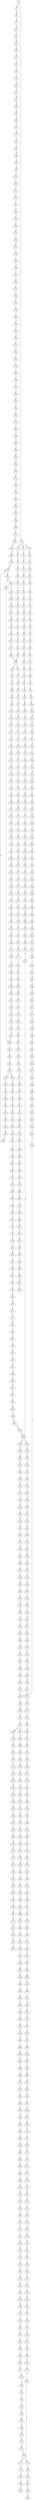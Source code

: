 strict digraph  {
	S0 -> S1 [ label = C ];
	S0 -> S2 [ label = G ];
	S1 -> S3 [ label = A ];
	S2 -> S4 [ label = A ];
	S2 -> S5 [ label = T ];
	S2 -> S6 [ label = G ];
	S3 -> S7 [ label = T ];
	S4 -> S8 [ label = G ];
	S5 -> S9 [ label = T ];
	S6 -> S10 [ label = A ];
	S7 -> S11 [ label = G ];
	S8 -> S12 [ label = G ];
	S9 -> S13 [ label = G ];
	S10 -> S14 [ label = G ];
	S11 -> S15 [ label = T ];
	S12 -> S16 [ label = A ];
	S13 -> S17 [ label = C ];
	S14 -> S18 [ label = A ];
	S15 -> S19 [ label = G ];
	S16 -> S20 [ label = G ];
	S17 -> S21 [ label = A ];
	S18 -> S22 [ label = A ];
	S19 -> S23 [ label = C ];
	S20 -> S24 [ label = A ];
	S21 -> S25 [ label = C ];
	S22 -> S26 [ label = C ];
	S23 -> S27 [ label = A ];
	S24 -> S28 [ label = C ];
	S25 -> S29 [ label = T ];
	S26 -> S30 [ label = A ];
	S27 -> S31 [ label = T ];
	S28 -> S32 [ label = C ];
	S29 -> S33 [ label = G ];
	S30 -> S34 [ label = A ];
	S31 -> S35 [ label = T ];
	S32 -> S36 [ label = A ];
	S33 -> S37 [ label = C ];
	S34 -> S38 [ label = G ];
	S35 -> S39 [ label = T ];
	S36 -> S40 [ label = C ];
	S37 -> S41 [ label = G ];
	S38 -> S42 [ label = T ];
	S39 -> S43 [ label = A ];
	S40 -> S44 [ label = G ];
	S41 -> S45 [ label = T ];
	S42 -> S46 [ label = A ];
	S43 -> S47 [ label = G ];
	S44 -> S48 [ label = T ];
	S45 -> S49 [ label = G ];
	S46 -> S50 [ label = C ];
	S47 -> S51 [ label = A ];
	S48 -> S52 [ label = C ];
	S49 -> S53 [ label = T ];
	S50 -> S54 [ label = C ];
	S51 -> S55 [ label = G ];
	S52 -> S56 [ label = C ];
	S53 -> S57 [ label = A ];
	S54 -> S58 [ label = G ];
	S55 -> S59 [ label = T ];
	S56 -> S60 [ label = C ];
	S57 -> S61 [ label = C ];
	S58 -> S62 [ label = G ];
	S59 -> S63 [ label = A ];
	S60 -> S64 [ label = T ];
	S61 -> S65 [ label = A ];
	S62 -> S66 [ label = C ];
	S63 -> S67 [ label = G ];
	S64 -> S68 [ label = A ];
	S65 -> S69 [ label = G ];
	S66 -> S70 [ label = T ];
	S67 -> S71 [ label = A ];
	S68 -> S72 [ label = C ];
	S68 -> S73 [ label = G ];
	S69 -> S74 [ label = C ];
	S70 -> S75 [ label = C ];
	S71 -> S76 [ label = C ];
	S72 -> S77 [ label = G ];
	S73 -> S78 [ label = T ];
	S74 -> S79 [ label = T ];
	S75 -> S80 [ label = C ];
	S76 -> S81 [ label = C ];
	S77 -> S82 [ label = C ];
	S78 -> S83 [ label = G ];
	S79 -> S84 [ label = A ];
	S80 -> S85 [ label = G ];
	S81 -> S86 [ label = G ];
	S82 -> S87 [ label = C ];
	S83 -> S88 [ label = C ];
	S84 -> S89 [ label = A ];
	S85 -> S90 [ label = C ];
	S86 -> S91 [ label = C ];
	S87 -> S92 [ label = G ];
	S88 -> S93 [ label = A ];
	S89 -> S94 [ label = T ];
	S90 -> S95 [ label = G ];
	S91 -> S96 [ label = G ];
	S92 -> S97 [ label = G ];
	S93 -> S98 [ label = C ];
	S94 -> S99 [ label = T ];
	S95 -> S100 [ label = C ];
	S96 -> S101 [ label = G ];
	S97 -> S102 [ label = C ];
	S98 -> S103 [ label = T ];
	S99 -> S104 [ label = A ];
	S100 -> S105 [ label = C ];
	S101 -> S106 [ label = C ];
	S102 -> S107 [ label = C ];
	S103 -> S108 [ label = A ];
	S104 -> S109 [ label = A ];
	S105 -> S110 [ label = A ];
	S106 -> S111 [ label = C ];
	S107 -> S112 [ label = C ];
	S108 -> S113 [ label = G ];
	S109 -> S114 [ label = G ];
	S110 -> S115 [ label = G ];
	S111 -> S116 [ label = C ];
	S112 -> S117 [ label = C ];
	S113 -> S118 [ label = A ];
	S114 -> S119 [ label = G ];
	S115 -> S120 [ label = C ];
	S116 -> S121 [ label = T ];
	S117 -> S122 [ label = T ];
	S118 -> S123 [ label = C ];
	S119 -> S124 [ label = C ];
	S120 -> S125 [ label = G ];
	S121 -> S126 [ label = A ];
	S122 -> S127 [ label = C ];
	S123 -> S128 [ label = C ];
	S124 -> S129 [ label = C ];
	S125 -> S130 [ label = A ];
	S126 -> S131 [ label = T ];
	S127 -> S132 [ label = T ];
	S128 -> S133 [ label = T ];
	S129 -> S134 [ label = G ];
	S130 -> S135 [ label = C ];
	S131 -> S136 [ label = T ];
	S132 -> S137 [ label = G ];
	S133 -> S138 [ label = C ];
	S134 -> S139 [ label = T ];
	S135 -> S140 [ label = T ];
	S136 -> S141 [ label = G ];
	S137 -> S142 [ label = C ];
	S138 -> S143 [ label = C ];
	S139 -> S144 [ label = A ];
	S140 -> S145 [ label = G ];
	S141 -> S146 [ label = T ];
	S142 -> S147 [ label = C ];
	S143 -> S148 [ label = T ];
	S144 -> S149 [ label = A ];
	S145 -> S150 [ label = G ];
	S146 -> S151 [ label = A ];
	S147 -> S152 [ label = A ];
	S148 -> S153 [ label = T ];
	S149 -> S154 [ label = A ];
	S150 -> S155 [ label = G ];
	S151 -> S156 [ label = C ];
	S152 -> S157 [ label = T ];
	S153 -> S158 [ label = G ];
	S154 -> S159 [ label = C ];
	S155 -> S160 [ label = C ];
	S156 -> S161 [ label = T ];
	S157 -> S162 [ label = C ];
	S158 -> S163 [ label = G ];
	S159 -> S164 [ label = A ];
	S160 -> S165 [ label = G ];
	S161 -> S166 [ label = A ];
	S162 -> S167 [ label = G ];
	S163 -> S168 [ label = T ];
	S164 -> S169 [ label = A ];
	S165 -> S170 [ label = A ];
	S166 -> S171 [ label = C ];
	S167 -> S172 [ label = G ];
	S168 -> S173 [ label = C ];
	S169 -> S174 [ label = A ];
	S170 -> S175 [ label = C ];
	S171 -> S176 [ label = G ];
	S172 -> S177 [ label = T ];
	S173 -> S178 [ label = G ];
	S174 -> S179 [ label = C ];
	S175 -> S180 [ label = G ];
	S176 -> S181 [ label = C ];
	S177 -> S182 [ label = C ];
	S178 -> S183 [ label = T ];
	S179 -> S184 [ label = C ];
	S180 -> S185 [ label = T ];
	S181 -> S186 [ label = C ];
	S182 -> S187 [ label = C ];
	S183 -> S188 [ label = C ];
	S184 -> S189 [ label = T ];
	S185 -> S190 [ label = C ];
	S186 -> S191 [ label = C ];
	S187 -> S192 [ label = G ];
	S188 -> S193 [ label = G ];
	S189 -> S194 [ label = T ];
	S190 -> S195 [ label = C ];
	S191 -> S196 [ label = C ];
	S192 -> S197 [ label = C ];
	S193 -> S198 [ label = G ];
	S194 -> S199 [ label = G ];
	S195 -> S200 [ label = C ];
	S196 -> S201 [ label = G ];
	S197 -> S202 [ label = A ];
	S198 -> S203 [ label = A ];
	S199 -> S204 [ label = A ];
	S200 -> S205 [ label = G ];
	S201 -> S206 [ label = A ];
	S202 -> S207 [ label = A ];
	S203 -> S208 [ label = C ];
	S204 -> S209 [ label = T ];
	S205 -> S210 [ label = C ];
	S206 -> S211 [ label = T ];
	S207 -> S212 [ label = G ];
	S208 -> S213 [ label = A ];
	S209 -> S214 [ label = T ];
	S210 -> S215 [ label = A ];
	S211 -> S216 [ label = G ];
	S212 -> S217 [ label = G ];
	S213 -> S218 [ label = G ];
	S214 -> S219 [ label = C ];
	S215 -> S220 [ label = G ];
	S216 -> S221 [ label = G ];
	S217 -> S222 [ label = A ];
	S218 -> S223 [ label = C ];
	S219 -> S224 [ label = A ];
	S220 -> S225 [ label = T ];
	S221 -> S226 [ label = T ];
	S222 -> S227 [ label = G ];
	S223 -> S228 [ label = C ];
	S224 -> S229 [ label = A ];
	S225 -> S230 [ label = G ];
	S226 -> S231 [ label = C ];
	S227 -> S232 [ label = C ];
	S228 -> S233 [ label = T ];
	S229 -> S234 [ label = A ];
	S230 -> S235 [ label = A ];
	S231 -> S236 [ label = C ];
	S232 -> S237 [ label = G ];
	S233 -> S238 [ label = T ];
	S234 -> S239 [ label = T ];
	S235 -> S240 [ label = G ];
	S236 -> S241 [ label = C ];
	S237 -> S242 [ label = G ];
	S238 -> S243 [ label = C ];
	S239 -> S244 [ label = A ];
	S240 -> S245 [ label = T ];
	S241 -> S246 [ label = A ];
	S242 -> S247 [ label = C ];
	S243 -> S248 [ label = T ];
	S244 -> S249 [ label = G ];
	S245 -> S250 [ label = G ];
	S246 -> S251 [ label = C ];
	S247 -> S252 [ label = G ];
	S248 -> S253 [ label = C ];
	S249 -> S254 [ label = A ];
	S250 -> S255 [ label = C ];
	S251 -> S256 [ label = C ];
	S252 -> S257 [ label = A ];
	S253 -> S258 [ label = G ];
	S254 -> S259 [ label = C ];
	S255 -> S260 [ label = G ];
	S256 -> S261 [ label = A ];
	S257 -> S262 [ label = G ];
	S258 -> S263 [ label = G ];
	S259 -> S264 [ label = G ];
	S260 -> S265 [ label = A ];
	S261 -> S266 [ label = G ];
	S262 -> S267 [ label = A ];
	S263 -> S268 [ label = A ];
	S264 -> S269 [ label = C ];
	S265 -> S270 [ label = C ];
	S266 -> S271 [ label = T ];
	S267 -> S272 [ label = G ];
	S268 -> S273 [ label = C ];
	S269 -> S274 [ label = G ];
	S270 -> S275 [ label = T ];
	S271 -> S276 [ label = T ];
	S272 -> S277 [ label = G ];
	S273 -> S278 [ label = A ];
	S274 -> S279 [ label = T ];
	S275 -> S280 [ label = G ];
	S276 -> S281 [ label = C ];
	S277 -> S282 [ label = C ];
	S278 -> S283 [ label = C ];
	S279 -> S284 [ label = A ];
	S280 -> S285 [ label = C ];
	S281 -> S286 [ label = A ];
	S282 -> S287 [ label = G ];
	S283 -> S288 [ label = T ];
	S284 -> S289 [ label = G ];
	S284 -> S290 [ label = A ];
	S285 -> S291 [ label = T ];
	S286 -> S292 [ label = A ];
	S287 -> S293 [ label = C ];
	S288 -> S294 [ label = C ];
	S289 -> S295 [ label = A ];
	S290 -> S296 [ label = A ];
	S291 -> S297 [ label = A ];
	S292 -> S298 [ label = C ];
	S293 -> S299 [ label = A ];
	S294 -> S300 [ label = G ];
	S295 -> S301 [ label = A ];
	S296 -> S302 [ label = G ];
	S297 -> S303 [ label = C ];
	S298 -> S304 [ label = G ];
	S299 -> S305 [ label = G ];
	S300 -> S306 [ label = G ];
	S301 -> S307 [ label = G ];
	S302 -> S308 [ label = T ];
	S303 -> S309 [ label = A ];
	S304 -> S310 [ label = A ];
	S305 -> S311 [ label = C ];
	S306 -> S312 [ label = C ];
	S307 -> S313 [ label = G ];
	S308 -> S314 [ label = C ];
	S309 -> S315 [ label = A ];
	S310 -> S316 [ label = C ];
	S311 -> S317 [ label = G ];
	S312 -> S318 [ label = C ];
	S313 -> S319 [ label = A ];
	S314 -> S320 [ label = A ];
	S315 -> S321 [ label = C ];
	S316 -> S322 [ label = C ];
	S317 -> S323 [ label = C ];
	S318 -> S324 [ label = G ];
	S319 -> S325 [ label = G ];
	S320 -> S326 [ label = T ];
	S321 -> S327 [ label = C ];
	S322 -> S328 [ label = T ];
	S323 -> S329 [ label = G ];
	S324 -> S330 [ label = A ];
	S325 -> S331 [ label = A ];
	S326 -> S332 [ label = A ];
	S327 -> S333 [ label = A ];
	S328 -> S334 [ label = G ];
	S329 -> S335 [ label = A ];
	S330 -> S336 [ label = C ];
	S331 -> S337 [ label = T ];
	S332 -> S338 [ label = C ];
	S333 -> S339 [ label = C ];
	S334 -> S340 [ label = C ];
	S335 -> S341 [ label = G ];
	S336 -> S342 [ label = A ];
	S337 -> S343 [ label = G ];
	S338 -> S344 [ label = T ];
	S339 -> S345 [ label = C ];
	S340 -> S346 [ label = T ];
	S341 -> S347 [ label = C ];
	S342 -> S348 [ label = T ];
	S343 -> S349 [ label = T ];
	S344 -> S350 [ label = A ];
	S345 -> S351 [ label = C ];
	S346 -> S352 [ label = C ];
	S347 -> S353 [ label = T ];
	S348 -> S354 [ label = C ];
	S349 -> S355 [ label = T ];
	S350 -> S356 [ label = T ];
	S351 -> S357 [ label = G ];
	S352 -> S358 [ label = T ];
	S353 -> S359 [ label = G ];
	S354 -> S360 [ label = A ];
	S355 -> S361 [ label = A ];
	S356 -> S362 [ label = A ];
	S357 -> S363 [ label = A ];
	S358 -> S364 [ label = C ];
	S359 -> S365 [ label = C ];
	S360 -> S366 [ label = T ];
	S361 -> S367 [ label = T ];
	S362 -> S368 [ label = T ];
	S363 -> S369 [ label = G ];
	S364 -> S370 [ label = C ];
	S365 -> S371 [ label = T ];
	S366 -> S372 [ label = C ];
	S367 -> S373 [ label = A ];
	S368 -> S374 [ label = G ];
	S369 -> S375 [ label = G ];
	S370 -> S376 [ label = G ];
	S371 -> S377 [ label = A ];
	S372 -> S378 [ label = G ];
	S372 -> S379 [ label = A ];
	S373 -> S380 [ label = A ];
	S374 -> S381 [ label = C ];
	S375 -> S382 [ label = T ];
	S376 -> S383 [ label = C ];
	S377 -> S384 [ label = C ];
	S378 -> S385 [ label = C ];
	S379 -> S386 [ label = C ];
	S380 -> S387 [ label = T ];
	S381 -> S388 [ label = G ];
	S382 -> S389 [ label = G ];
	S383 -> S390 [ label = C ];
	S384 -> S391 [ label = G ];
	S385 -> S392 [ label = G ];
	S386 -> S393 [ label = G ];
	S387 -> S394 [ label = G ];
	S388 -> S395 [ label = C ];
	S389 -> S396 [ label = C ];
	S390 -> S397 [ label = G ];
	S391 -> S398 [ label = A ];
	S392 -> S399 [ label = T ];
	S393 -> S400 [ label = T ];
	S394 -> S401 [ label = C ];
	S395 -> S402 [ label = C ];
	S396 -> S403 [ label = A ];
	S397 -> S404 [ label = A ];
	S398 -> S405 [ label = G ];
	S399 -> S406 [ label = C ];
	S400 -> S407 [ label = T ];
	S401 -> S408 [ label = C ];
	S402 -> S409 [ label = A ];
	S403 -> S410 [ label = C ];
	S404 -> S411 [ label = C ];
	S405 -> S412 [ label = A ];
	S406 -> S413 [ label = C ];
	S407 -> S414 [ label = A ];
	S408 -> S415 [ label = A ];
	S409 -> S416 [ label = C ];
	S410 -> S417 [ label = C ];
	S411 -> S418 [ label = C ];
	S411 -> S419 [ label = A ];
	S412 -> S420 [ label = C ];
	S413 -> S421 [ label = G ];
	S414 -> S422 [ label = G ];
	S415 -> S423 [ label = C ];
	S416 -> S424 [ label = A ];
	S417 -> S425 [ label = T ];
	S418 -> S426 [ label = T ];
	S419 -> S348 [ label = T ];
	S420 -> S427 [ label = A ];
	S421 -> S428 [ label = C ];
	S422 -> S429 [ label = C ];
	S423 -> S430 [ label = G ];
	S424 -> S431 [ label = T ];
	S425 -> S432 [ label = T ];
	S426 -> S433 [ label = C ];
	S427 -> S434 [ label = C ];
	S428 -> S435 [ label = C ];
	S429 -> S436 [ label = C ];
	S430 -> S437 [ label = A ];
	S431 -> S438 [ label = T ];
	S432 -> S439 [ label = T ];
	S433 -> S440 [ label = T ];
	S434 -> S441 [ label = G ];
	S435 -> S442 [ label = G ];
	S436 -> S443 [ label = G ];
	S437 -> S444 [ label = G ];
	S438 -> S445 [ label = T ];
	S439 -> S446 [ label = C ];
	S440 -> S447 [ label = C ];
	S441 -> S448 [ label = C ];
	S442 -> S404 [ label = A ];
	S443 -> S449 [ label = A ];
	S444 -> S450 [ label = G ];
	S445 -> S451 [ label = G ];
	S446 -> S452 [ label = C ];
	S447 -> S453 [ label = G ];
	S448 -> S454 [ label = A ];
	S449 -> S455 [ label = C ];
	S450 -> S456 [ label = T ];
	S451 -> S457 [ label = A ];
	S452 -> S458 [ label = G ];
	S453 -> S459 [ label = T ];
	S454 -> S460 [ label = G ];
	S455 -> S461 [ label = A ];
	S456 -> S462 [ label = G ];
	S457 -> S463 [ label = C ];
	S458 -> S464 [ label = G ];
	S459 -> S465 [ label = C ];
	S460 -> S466 [ label = G ];
	S461 -> S467 [ label = A ];
	S462 -> S468 [ label = T ];
	S463 -> S469 [ label = G ];
	S464 -> S470 [ label = A ];
	S465 -> S471 [ label = C ];
	S466 -> S472 [ label = T ];
	S467 -> S473 [ label = G ];
	S468 -> S474 [ label = A ];
	S469 -> S475 [ label = T ];
	S470 -> S476 [ label = C ];
	S471 -> S477 [ label = C ];
	S472 -> S478 [ label = G ];
	S473 -> S479 [ label = T ];
	S474 -> S480 [ label = C ];
	S475 -> S481 [ label = T ];
	S476 -> S482 [ label = G ];
	S476 -> S483 [ label = A ];
	S477 -> S484 [ label = T ];
	S478 -> S485 [ label = C ];
	S479 -> S486 [ label = A ];
	S480 -> S487 [ label = C ];
	S481 -> S488 [ label = A ];
	S482 -> S489 [ label = T ];
	S483 -> S490 [ label = A ];
	S484 -> S68 [ label = A ];
	S485 -> S491 [ label = A ];
	S486 -> S492 [ label = G ];
	S487 -> S493 [ label = T ];
	S488 -> S494 [ label = T ];
	S489 -> S495 [ label = C ];
	S490 -> S496 [ label = C ];
	S491 -> S497 [ label = T ];
	S492 -> S498 [ label = T ];
	S493 -> S499 [ label = T ];
	S494 -> S500 [ label = C ];
	S495 -> S501 [ label = T ];
	S496 -> S502 [ label = C ];
	S497 -> S503 [ label = C ];
	S498 -> S504 [ label = G ];
	S499 -> S505 [ label = T ];
	S500 -> S506 [ label = A ];
	S501 -> S507 [ label = T ];
	S502 -> S508 [ label = C ];
	S503 -> S509 [ label = T ];
	S504 -> S510 [ label = C ];
	S505 -> S511 [ label = C ];
	S506 -> S512 [ label = A ];
	S507 -> S513 [ label = T ];
	S508 -> S514 [ label = A ];
	S509 -> S515 [ label = T ];
	S510 -> S516 [ label = C ];
	S511 -> S452 [ label = C ];
	S512 -> S517 [ label = C ];
	S513 -> S518 [ label = T ];
	S514 -> S519 [ label = G ];
	S515 -> S520 [ label = G ];
	S516 -> S521 [ label = T ];
	S517 -> S522 [ label = G ];
	S518 -> S523 [ label = T ];
	S519 -> S524 [ label = A ];
	S520 -> S525 [ label = C ];
	S521 -> S526 [ label = C ];
	S522 -> S527 [ label = G ];
	S523 -> S528 [ label = G ];
	S524 -> S529 [ label = A ];
	S525 -> S530 [ label = C ];
	S526 -> S531 [ label = C ];
	S527 -> S532 [ label = T ];
	S528 -> S533 [ label = T ];
	S529 -> S534 [ label = T ];
	S530 -> S535 [ label = G ];
	S531 -> S536 [ label = G ];
	S532 -> S537 [ label = A ];
	S533 -> S538 [ label = C ];
	S534 -> S539 [ label = C ];
	S535 -> S540 [ label = G ];
	S536 -> S541 [ label = G ];
	S537 -> S542 [ label = C ];
	S538 -> S543 [ label = C ];
	S539 -> S544 [ label = T ];
	S540 -> S545 [ label = A ];
	S541 -> S546 [ label = A ];
	S542 -> S547 [ label = T ];
	S543 -> S548 [ label = T ];
	S544 -> S549 [ label = A ];
	S545 -> S550 [ label = C ];
	S546 -> S551 [ label = G ];
	S547 -> S552 [ label = C ];
	S548 -> S553 [ label = A ];
	S549 -> S554 [ label = G ];
	S550 -> S555 [ label = G ];
	S551 -> S556 [ label = A ];
	S552 -> S557 [ label = C ];
	S553 -> S558 [ label = C ];
	S554 -> S559 [ label = A ];
	S555 -> S560 [ label = C ];
	S556 -> S561 [ label = C ];
	S557 -> S562 [ label = T ];
	S558 -> S563 [ label = T ];
	S559 -> S564 [ label = C ];
	S561 -> S565 [ label = G ];
	S562 -> S566 [ label = T ];
	S563 -> S567 [ label = A ];
	S564 -> S568 [ label = T ];
	S565 -> S569 [ label = A ];
	S566 -> S570 [ label = T ];
	S567 -> S571 [ label = G ];
	S568 -> S572 [ label = A ];
	S569 -> S573 [ label = C ];
	S570 -> S574 [ label = A ];
	S571 -> S575 [ label = A ];
	S572 -> S576 [ label = C ];
	S573 -> S577 [ label = T ];
	S574 -> S578 [ label = C ];
	S575 -> S579 [ label = A ];
	S576 -> S580 [ label = T ];
	S577 -> S581 [ label = G ];
	S578 -> S582 [ label = A ];
	S579 -> S583 [ label = T ];
	S580 -> S584 [ label = C ];
	S581 -> S585 [ label = T ];
	S582 -> S586 [ label = T ];
	S583 -> S587 [ label = T ];
	S584 -> S588 [ label = A ];
	S585 -> S589 [ label = G ];
	S586 -> S590 [ label = G ];
	S587 -> S591 [ label = G ];
	S588 -> S592 [ label = G ];
	S589 -> S593 [ label = A ];
	S590 -> S594 [ label = T ];
	S591 -> S595 [ label = T ];
	S592 -> S596 [ label = T ];
	S593 -> S597 [ label = G ];
	S594 -> S598 [ label = T ];
	S595 -> S599 [ label = T ];
	S596 -> S600 [ label = T ];
	S597 -> S601 [ label = A ];
	S598 -> S602 [ label = A ];
	S599 -> S603 [ label = C ];
	S600 -> S604 [ label = T ];
	S601 -> S605 [ label = G ];
	S602 -> S606 [ label = G ];
	S603 -> S607 [ label = A ];
	S604 -> S608 [ label = G ];
	S605 -> S609 [ label = A ];
	S606 -> S610 [ label = T ];
	S607 -> S611 [ label = G ];
	S608 -> S612 [ label = A ];
	S609 -> S613 [ label = G ];
	S610 -> S614 [ label = C ];
	S611 -> S615 [ label = G ];
	S612 -> S616 [ label = C ];
	S613 -> S617 [ label = G ];
	S614 -> S618 [ label = T ];
	S615 -> S619 [ label = G ];
	S616 -> S620 [ label = C ];
	S617 -> S621 [ label = A ];
	S618 -> S622 [ label = G ];
	S619 -> S623 [ label = T ];
	S620 -> S624 [ label = T ];
	S621 -> S625 [ label = C ];
	S622 -> S626 [ label = A ];
	S623 -> S627 [ label = A ];
	S624 -> S628 [ label = A ];
	S625 -> S629 [ label = G ];
	S626 -> S630 [ label = A ];
	S628 -> S631 [ label = T ];
	S629 -> S632 [ label = C ];
	S630 -> S633 [ label = A ];
	S631 -> S634 [ label = A ];
	S632 -> S635 [ label = G ];
	S633 -> S636 [ label = C ];
	S634 -> S637 [ label = A ];
	S635 -> S638 [ label = T ];
	S636 -> S639 [ label = G ];
	S637 -> S640 [ label = G ];
	S638 -> S284 [ label = A ];
	S639 -> S641 [ label = C ];
	S640 -> S642 [ label = T ];
	S641 -> S643 [ label = G ];
	S642 -> S644 [ label = A ];
	S643 -> S645 [ label = C ];
	S644 -> S646 [ label = C ];
	S645 -> S647 [ label = T ];
	S646 -> S648 [ label = C ];
	S647 -> S649 [ label = C ];
	S648 -> S650 [ label = C ];
	S649 -> S651 [ label = A ];
	S650 -> S652 [ label = G ];
	S651 -> S653 [ label = G ];
	S652 -> S654 [ label = G ];
	S653 -> S655 [ label = G ];
	S654 -> S656 [ label = G ];
	S655 -> S657 [ label = T ];
	S656 -> S658 [ label = T ];
	S657 -> S659 [ label = C ];
	S658 -> S660 [ label = C ];
	S659 -> S661 [ label = G ];
	S660 -> S662 [ label = C ];
	S661 -> S663 [ label = A ];
	S662 -> S664 [ label = T ];
	S663 -> S665 [ label = A ];
	S664 -> S666 [ label = A ];
	S665 -> S667 [ label = C ];
	S666 -> S668 [ label = C ];
	S667 -> S669 [ label = A ];
	S668 -> S670 [ label = A ];
	S669 -> S671 [ label = A ];
	S670 -> S672 [ label = T ];
	S671 -> S673 [ label = C ];
	S672 -> S674 [ label = G ];
	S673 -> S675 [ label = C ];
	S674 -> S676 [ label = A ];
	S675 -> S677 [ label = T ];
	S676 -> S678 [ label = A ];
	S677 -> S679 [ label = T ];
	S678 -> S680 [ label = G ];
	S679 -> S681 [ label = A ];
	S680 -> S682 [ label = T ];
	S681 -> S683 [ label = C ];
	S682 -> S684 [ label = G ];
	S683 -> S685 [ label = G ];
	S684 -> S686 [ label = C ];
	S685 -> S687 [ label = G ];
	S686 -> S688 [ label = C ];
	S687 -> S689 [ label = G ];
	S688 -> S690 [ label = G ];
	S689 -> S691 [ label = T ];
	S690 -> S692 [ label = G ];
	S691 -> S693 [ label = G ];
	S692 -> S694 [ label = G ];
	S693 -> S695 [ label = C ];
	S694 -> S696 [ label = C ];
	S695 -> S697 [ label = C ];
	S696 -> S698 [ label = G ];
	S697 -> S699 [ label = G ];
	S698 -> S700 [ label = G ];
	S699 -> S701 [ label = T ];
	S700 -> S702 [ label = A ];
	S701 -> S703 [ label = G ];
	S702 -> S704 [ label = G ];
	S703 -> S705 [ label = T ];
	S704 -> S706 [ label = C ];
	S705 -> S707 [ label = C ];
	S706 -> S708 [ label = C ];
	S707 -> S709 [ label = T ];
	S708 -> S710 [ label = C ];
	S709 -> S711 [ label = A ];
	S710 -> S712 [ label = C ];
	S711 -> S713 [ label = T ];
	S712 -> S714 [ label = C ];
	S713 -> S715 [ label = T ];
	S714 -> S716 [ label = G ];
	S715 -> S717 [ label = G ];
	S716 -> S718 [ label = C ];
	S717 -> S719 [ label = T ];
	S718 -> S720 [ label = T ];
	S719 -> S721 [ label = T ];
	S720 -> S722 [ label = C ];
	S721 -> S723 [ label = G ];
	S722 -> S724 [ label = T ];
	S723 -> S725 [ label = C ];
	S724 -> S726 [ label = T ];
	S725 -> S727 [ label = T ];
	S726 -> S728 [ label = C ];
	S727 -> S729 [ label = G ];
	S728 -> S730 [ label = G ];
	S729 -> S731 [ label = C ];
	S730 -> S732 [ label = A ];
	S731 -> S733 [ label = T ];
	S732 -> S734 [ label = C ];
	S733 -> S735 [ label = C ];
	S734 -> S736 [ label = G ];
	S735 -> S737 [ label = G ];
	S736 -> S738 [ label = G ];
	S737 -> S739 [ label = G ];
	S738 -> S740 [ label = A ];
	S739 -> S741 [ label = G ];
	S740 -> S742 [ label = C ];
	S741 -> S743 [ label = T ];
	S742 -> S744 [ label = C ];
	S743 -> S745 [ label = A ];
	S744 -> S746 [ label = T ];
	S745 -> S747 [ label = G ];
	S746 -> S748 [ label = T ];
	S747 -> S749 [ label = T ];
	S748 -> S750 [ label = A ];
	S749 -> S751 [ label = A ];
	S750 -> S752 [ label = G ];
	S751 -> S753 [ label = G ];
	S752 -> S754 [ label = C ];
	S753 -> S755 [ label = T ];
	S754 -> S756 [ label = G ];
	S755 -> S757 [ label = A ];
	S756 -> S758 [ label = A ];
	S757 -> S759 [ label = T ];
	S758 -> S760 [ label = C ];
	S759 -> S761 [ label = A ];
	S760 -> S762 [ label = A ];
	S761 -> S763 [ label = A ];
	S762 -> S764 [ label = G ];
	S763 -> S765 [ label = G ];
	S764 -> S766 [ label = G ];
	S765 -> S767 [ label = G ];
	S766 -> S768 [ label = T ];
	S767 -> S769 [ label = T ];
	S768 -> S770 [ label = C ];
	S769 -> S771 [ label = C ];
	S770 -> S772 [ label = T ];
	S771 -> S773 [ label = T ];
	S772 -> S774 [ label = A ];
	S773 -> S775 [ label = A ];
	S774 -> S776 [ label = G ];
	S775 -> S776 [ label = G ];
	S776 -> S777 [ label = C ];
	S776 -> S778 [ label = A ];
	S777 -> S779 [ label = T ];
	S778 -> S780 [ label = C ];
	S779 -> S781 [ label = C ];
	S780 -> S782 [ label = G ];
	S781 -> S783 [ label = T ];
	S782 -> S784 [ label = G ];
	S783 -> S785 [ label = T ];
	S784 -> S786 [ label = T ];
	S786 -> S787 [ label = A ];
}
